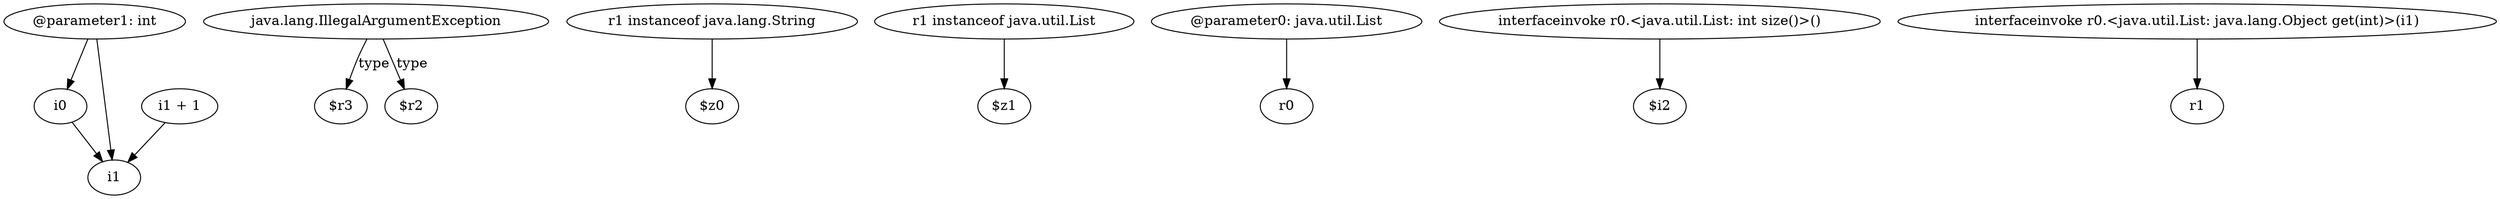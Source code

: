 digraph g {
0[label="@parameter1: int"]
1[label="i0"]
0->1[label=""]
2[label="java.lang.IllegalArgumentException"]
3[label="$r3"]
2->3[label="type"]
4[label="r1 instanceof java.lang.String"]
5[label="$z0"]
4->5[label=""]
6[label="i1"]
0->6[label=""]
7[label="r1 instanceof java.util.List"]
8[label="$z1"]
7->8[label=""]
9[label="$r2"]
2->9[label="type"]
10[label="@parameter0: java.util.List"]
11[label="r0"]
10->11[label=""]
1->6[label=""]
12[label="i1 + 1"]
12->6[label=""]
13[label="interfaceinvoke r0.<java.util.List: int size()>()"]
14[label="$i2"]
13->14[label=""]
15[label="interfaceinvoke r0.<java.util.List: java.lang.Object get(int)>(i1)"]
16[label="r1"]
15->16[label=""]
}
